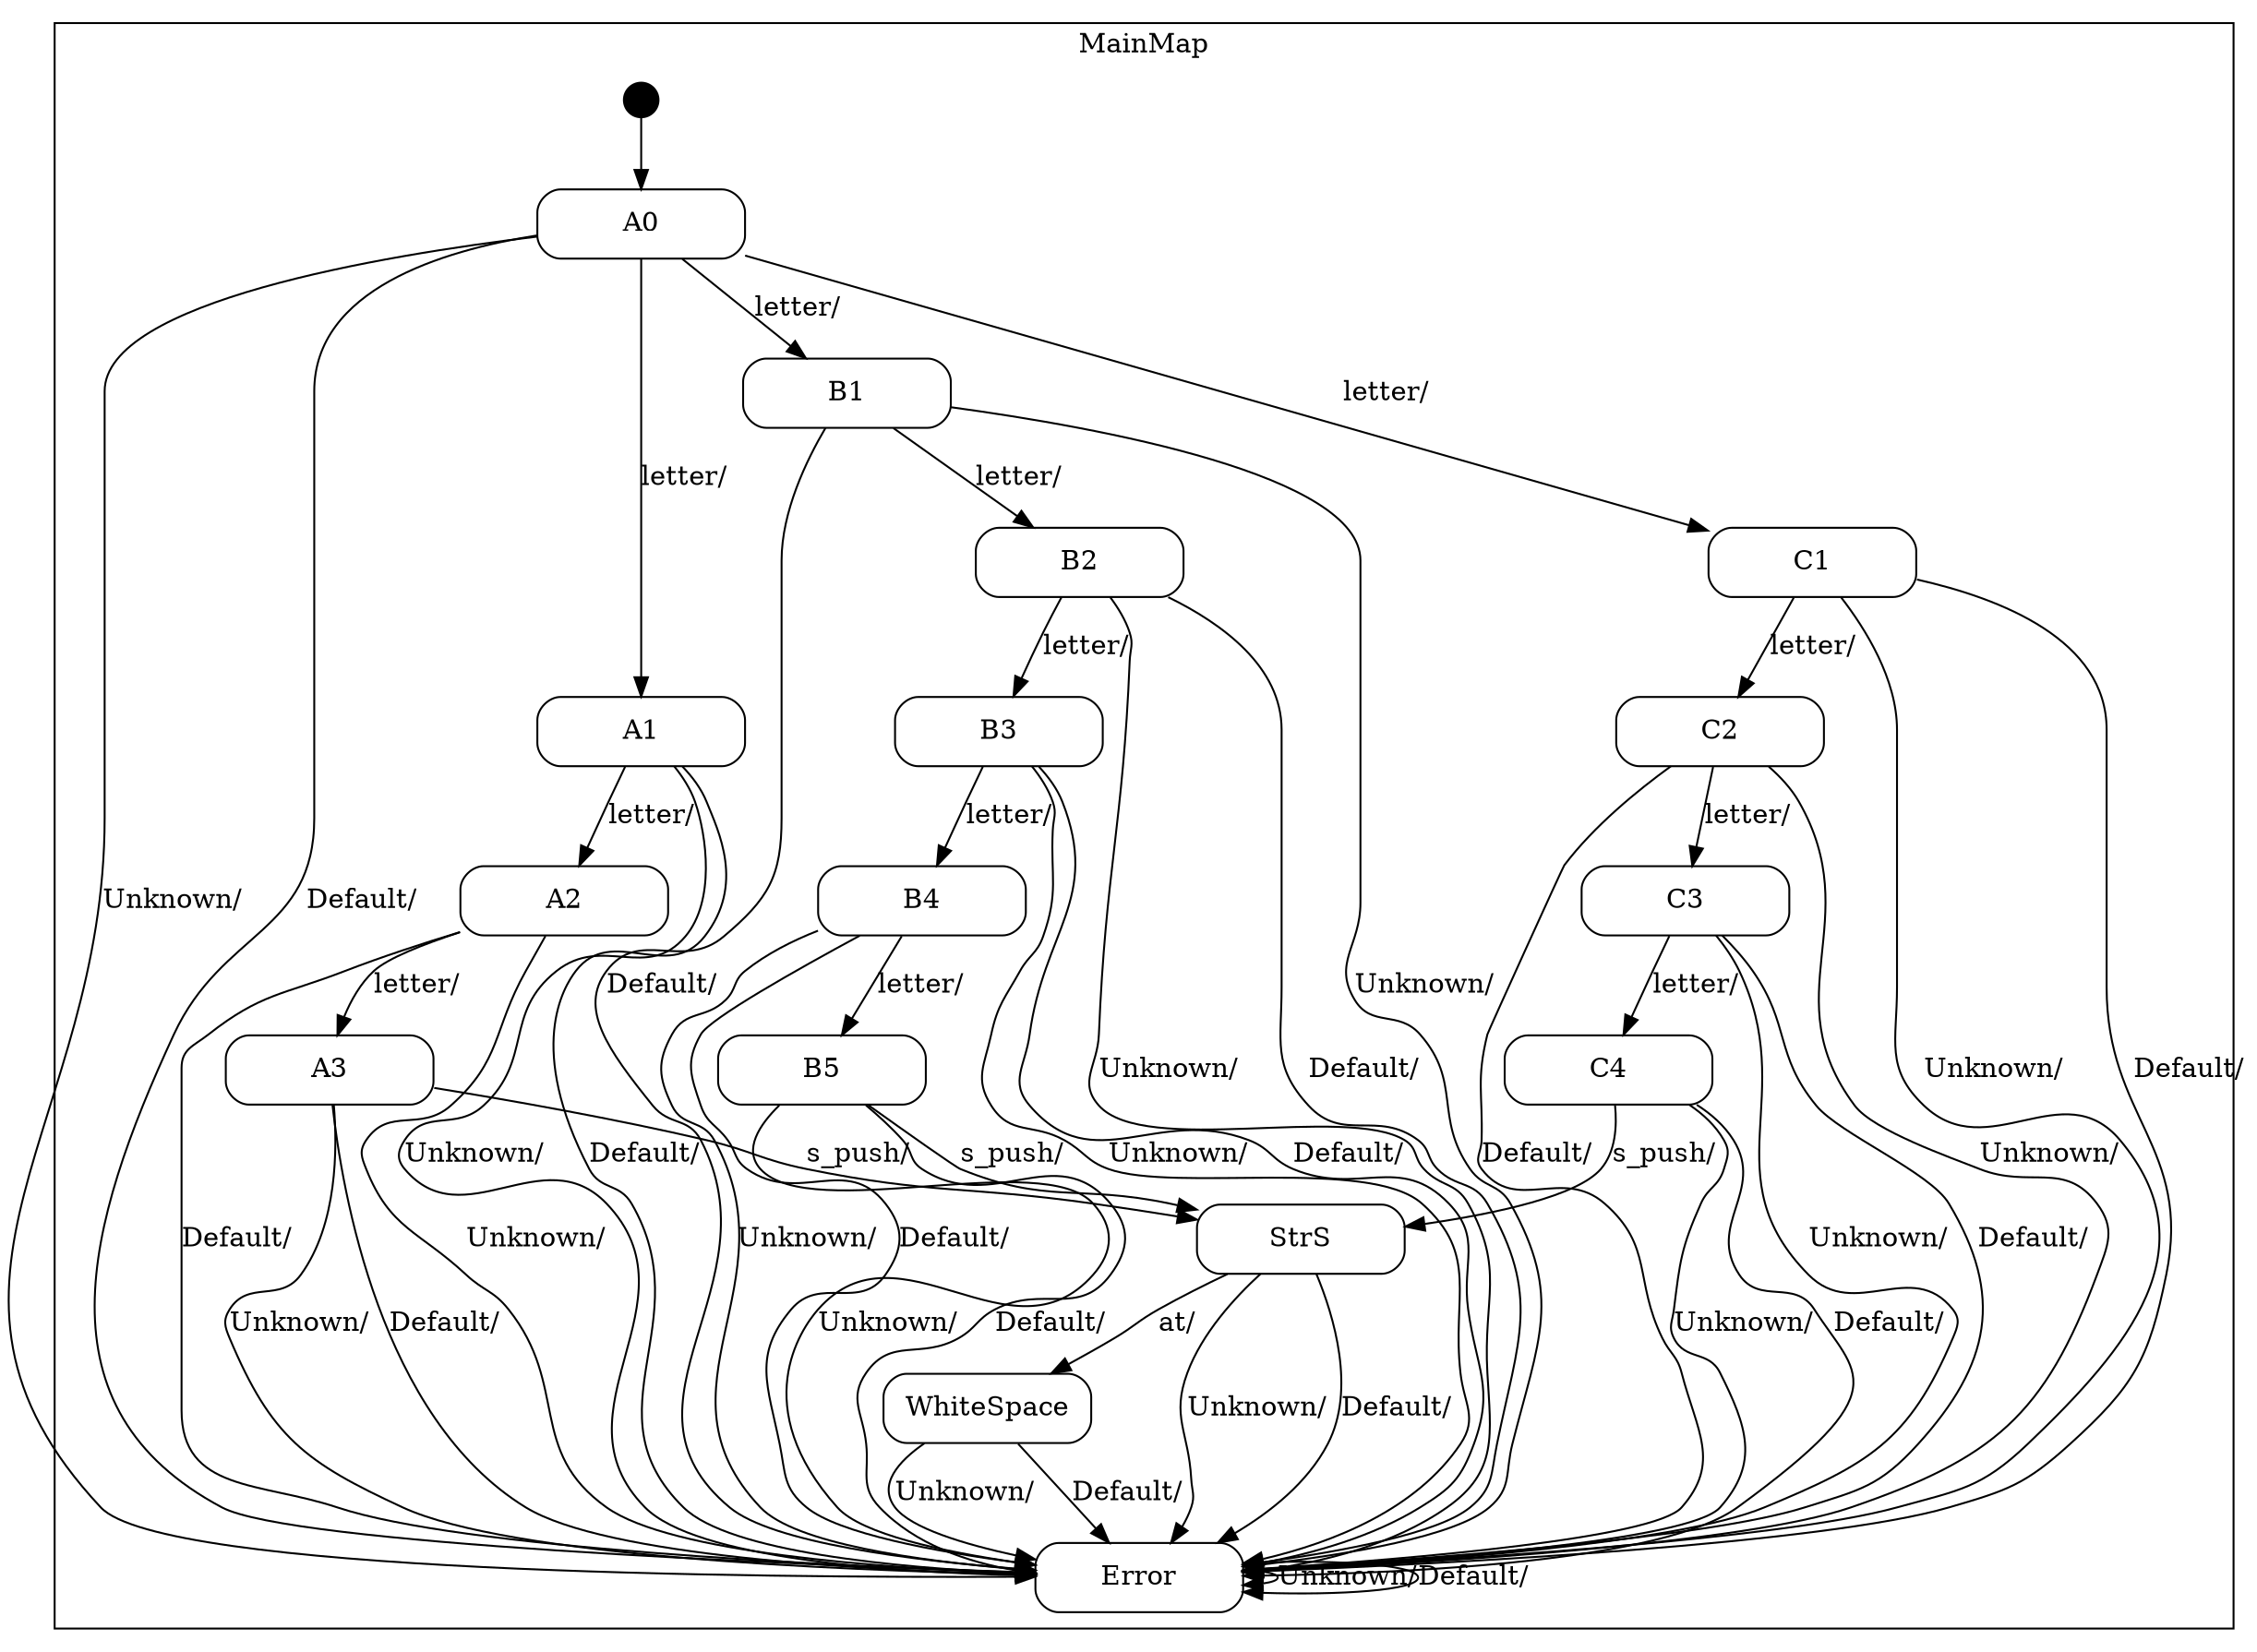 digraph recognizer {

    node
        [shape=Mrecord width=1.5];

    subgraph cluster_MainMap {

        label="MainMap";

        //
        // States (Nodes)
        //

        "MainMap::Error"
            [label="{Error}"];

        "MainMap::A0"
            [label="{A0}"];

        "MainMap::A1"
            [label="{A1}"];

        "MainMap::A2"
            [label="{A2}"];

        "MainMap::A3"
            [label="{A3}"];

        "MainMap::B1"
            [label="{B1}"];

        "MainMap::B2"
            [label="{B2}"];

        "MainMap::B3"
            [label="{B3}"];

        "MainMap::B4"
            [label="{B4}"];

        "MainMap::B5"
            [label="{B5}"];

        "MainMap::C1"
            [label="{C1}"];

        "MainMap::C2"
            [label="{C2}"];

        "MainMap::C3"
            [label="{C3}"];

        "MainMap::C4"
            [label="{C4}"];

        "MainMap::StrS"
            [label="{StrS}"];

        "MainMap::WhiteSpace"
            [label="{WhiteSpace}"];

        "%start"
            [label="" shape=circle style=filled fillcolor=black width=0.25];

        //
        // Transitions (Edges)
        //

        "MainMap::Error" -> "MainMap::Error"
            [label="Unknown/\l"];

        "MainMap::Error" -> "MainMap::Error"
            [label="Default/\l"];

        "MainMap::A0" -> "MainMap::A1"
            [label="letter/\l"];

        "MainMap::A0" -> "MainMap::B1"
            [label="letter/\l"];

        "MainMap::A0" -> "MainMap::C1"
            [label="letter/\l"];

        "MainMap::A0" -> "MainMap::Error"
            [label="Unknown/\l"];

        "MainMap::A0" -> "MainMap::Error"
            [label="Default/\l"];

        "MainMap::A1" -> "MainMap::A2"
            [label="letter/\l"];

        "MainMap::A1" -> "MainMap::Error"
            [label="Unknown/\l"];

        "MainMap::A1" -> "MainMap::Error"
            [label="Default/\l"];

        "MainMap::A2" -> "MainMap::A3"
            [label="letter/\l"];

        "MainMap::A2" -> "MainMap::Error"
            [label="Unknown/\l"];

        "MainMap::A2" -> "MainMap::Error"
            [label="Default/\l"];

        "MainMap::A3" -> "MainMap::StrS"
            [label="s_push/\l"];

        "MainMap::A3" -> "MainMap::Error"
            [label="Unknown/\l"];

        "MainMap::A3" -> "MainMap::Error"
            [label="Default/\l"];

        "MainMap::B1" -> "MainMap::B2"
            [label="letter/\l"];

        "MainMap::B1" -> "MainMap::Error"
            [label="Unknown/\l"];

        "MainMap::B1" -> "MainMap::Error"
            [label="Default/\l"];

        "MainMap::B2" -> "MainMap::B3"
            [label="letter/\l"];

        "MainMap::B2" -> "MainMap::Error"
            [label="Unknown/\l"];

        "MainMap::B2" -> "MainMap::Error"
            [label="Default/\l"];

        "MainMap::B3" -> "MainMap::B4"
            [label="letter/\l"];

        "MainMap::B3" -> "MainMap::Error"
            [label="Unknown/\l"];

        "MainMap::B3" -> "MainMap::Error"
            [label="Default/\l"];

        "MainMap::B4" -> "MainMap::B5"
            [label="letter/\l"];

        "MainMap::B4" -> "MainMap::Error"
            [label="Unknown/\l"];

        "MainMap::B4" -> "MainMap::Error"
            [label="Default/\l"];

        "MainMap::B5" -> "MainMap::StrS"
            [label="s_push/\l"];

        "MainMap::B5" -> "MainMap::Error"
            [label="Unknown/\l"];

        "MainMap::B5" -> "MainMap::Error"
            [label="Default/\l"];

        "MainMap::C1" -> "MainMap::C2"
            [label="letter/\l"];

        "MainMap::C1" -> "MainMap::Error"
            [label="Unknown/\l"];

        "MainMap::C1" -> "MainMap::Error"
            [label="Default/\l"];

        "MainMap::C2" -> "MainMap::C3"
            [label="letter/\l"];

        "MainMap::C2" -> "MainMap::Error"
            [label="Unknown/\l"];

        "MainMap::C2" -> "MainMap::Error"
            [label="Default/\l"];

        "MainMap::C3" -> "MainMap::C4"
            [label="letter/\l"];

        "MainMap::C3" -> "MainMap::Error"
            [label="Unknown/\l"];

        "MainMap::C3" -> "MainMap::Error"
            [label="Default/\l"];

        "MainMap::C4" -> "MainMap::StrS"
            [label="s_push/\l"];

        "MainMap::C4" -> "MainMap::Error"
            [label="Unknown/\l"];

        "MainMap::C4" -> "MainMap::Error"
            [label="Default/\l"];

        "MainMap::StrS" -> "MainMap::WhiteSpace"
            [label="at/\l"];

        "MainMap::StrS" -> "MainMap::Error"
            [label="Unknown/\l"];

        "MainMap::StrS" -> "MainMap::Error"
            [label="Default/\l"];

        "MainMap::WhiteSpace" -> "MainMap::Error"
            [label="Unknown/\l"];

        "MainMap::WhiteSpace" -> "MainMap::Error"
            [label="Default/\l"];

        "%start" -> "MainMap::A0"
    }

}
